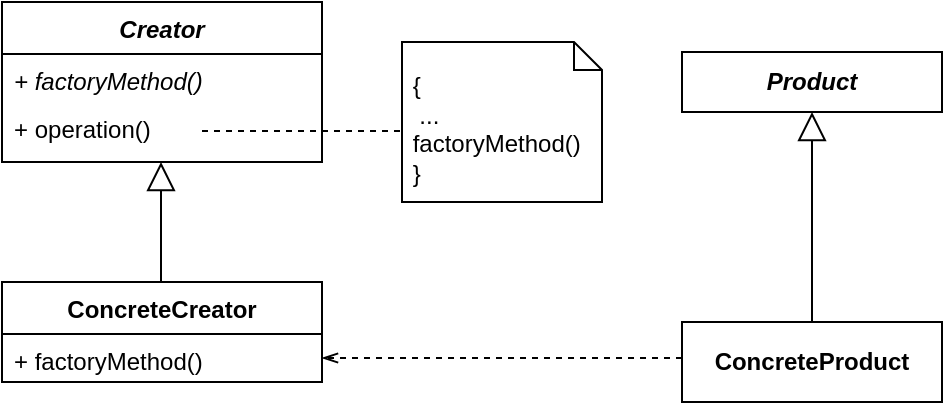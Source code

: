 <mxfile version="12.4.2" type="device" pages="1"><diagram id="1-tP55eEHLwgXrHrgmTi" name="Page-1"><mxGraphModel dx="1422" dy="769" grid="1" gridSize="10" guides="1" tooltips="1" connect="1" arrows="1" fold="1" page="1" pageScale="1" pageWidth="827" pageHeight="1169" math="0" shadow="0"><root><mxCell id="0"/><mxCell id="1" parent="0"/><mxCell id="AX5PEbP-eGR-RkNelQRe-11" value="Creator" style="swimlane;fontStyle=3;align=center;verticalAlign=top;childLayout=stackLayout;horizontal=1;startSize=26;horizontalStack=0;resizeParent=1;resizeParentMax=0;resizeLast=0;collapsible=1;marginBottom=0;" parent="1" vertex="1"><mxGeometry x="40" y="120" width="160" height="80" as="geometry"/></mxCell><mxCell id="AX5PEbP-eGR-RkNelQRe-12" value="+ factoryMethod()&#xA;" style="text;strokeColor=none;fillColor=none;align=left;verticalAlign=top;spacingLeft=4;spacingRight=4;overflow=hidden;rotatable=0;points=[[0,0.5],[1,0.5]];portConstraint=eastwest;fontStyle=2" parent="AX5PEbP-eGR-RkNelQRe-11" vertex="1"><mxGeometry y="26" width="160" height="24" as="geometry"/></mxCell><mxCell id="AX5PEbP-eGR-RkNelQRe-39" value="" style="endArrow=none;dashed=1;html=1;" parent="AX5PEbP-eGR-RkNelQRe-11" edge="1"><mxGeometry width="50" height="50" relative="1" as="geometry"><mxPoint x="100" y="64.5" as="sourcePoint"/><mxPoint x="200" y="64.5" as="targetPoint"/></mxGeometry></mxCell><mxCell id="_qmnuAGC6pc0ymlyYVWd-1" value="+ operation()&#xA;" style="text;strokeColor=none;fillColor=none;align=left;verticalAlign=top;spacingLeft=4;spacingRight=4;overflow=hidden;rotatable=0;points=[[0,0.5],[1,0.5]];portConstraint=eastwest;fontStyle=0" vertex="1" parent="AX5PEbP-eGR-RkNelQRe-11"><mxGeometry y="50" width="160" height="30" as="geometry"/></mxCell><mxCell id="AX5PEbP-eGR-RkNelQRe-13" value="ConcreteCreator" style="swimlane;fontStyle=1;align=center;verticalAlign=top;childLayout=stackLayout;horizontal=1;startSize=26;horizontalStack=0;resizeParent=1;resizeParentMax=0;resizeLast=0;collapsible=1;marginBottom=0;" parent="1" vertex="1"><mxGeometry x="40" y="260" width="160" height="50" as="geometry"/></mxCell><mxCell id="AX5PEbP-eGR-RkNelQRe-14" value="+ factoryMethod()" style="text;strokeColor=none;fillColor=none;align=left;verticalAlign=top;spacingLeft=4;spacingRight=4;overflow=hidden;rotatable=0;points=[[0,0.5],[1,0.5]];portConstraint=eastwest;" parent="AX5PEbP-eGR-RkNelQRe-13" vertex="1"><mxGeometry y="26" width="160" height="24" as="geometry"/></mxCell><mxCell id="AX5PEbP-eGR-RkNelQRe-16" value="&lt;b&gt;ConcreteProduct&lt;/b&gt;" style="rounded=0;whiteSpace=wrap;html=1;" parent="1" vertex="1"><mxGeometry x="380" y="280" width="130" height="40" as="geometry"/></mxCell><mxCell id="AX5PEbP-eGR-RkNelQRe-30" value="" style="endArrow=block;endFill=0;endSize=12;html=1;entryX=0.5;entryY=1;entryDx=0;entryDy=0;exitX=0.5;exitY=0;exitDx=0;exitDy=0;" parent="1" edge="1"><mxGeometry width="160" relative="1" as="geometry"><mxPoint x="119.5" y="260" as="sourcePoint"/><mxPoint x="119.5" y="200" as="targetPoint"/></mxGeometry></mxCell><mxCell id="AX5PEbP-eGR-RkNelQRe-38" value="&lt;div&gt;&amp;nbsp;&lt;/div&gt;&lt;div&gt;&amp;nbsp;{&lt;/div&gt;&lt;div&gt;&amp;nbsp; ...&lt;/div&gt;&lt;div&gt;&amp;nbsp;factoryMethod()&lt;/div&gt;&lt;div&gt;&amp;nbsp;}&lt;br&gt;&lt;/div&gt;" style="shape=note;whiteSpace=wrap;html=1;size=14;verticalAlign=top;align=left;spacingTop=-6;" parent="1" vertex="1"><mxGeometry x="240" y="140" width="100" height="80" as="geometry"/></mxCell><mxCell id="_qmnuAGC6pc0ymlyYVWd-2" value="&lt;i&gt;&lt;b&gt;Product&lt;/b&gt;&lt;/i&gt;" style="rounded=0;whiteSpace=wrap;html=1;" vertex="1" parent="1"><mxGeometry x="380" y="145" width="130" height="30" as="geometry"/></mxCell><mxCell id="_qmnuAGC6pc0ymlyYVWd-3" value="" style="endArrow=block;endFill=0;endSize=12;html=1;entryX=0.5;entryY=1;entryDx=0;entryDy=0;exitX=0.5;exitY=0;exitDx=0;exitDy=0;" edge="1" parent="1" source="AX5PEbP-eGR-RkNelQRe-16" target="_qmnuAGC6pc0ymlyYVWd-2"><mxGeometry width="160" relative="1" as="geometry"><mxPoint x="444.5" y="270" as="sourcePoint"/><mxPoint x="444.5" y="210" as="targetPoint"/></mxGeometry></mxCell><mxCell id="_qmnuAGC6pc0ymlyYVWd-4" value="" style="endArrow=openThin;html=1;entryX=1;entryY=0.5;entryDx=0;entryDy=0;dashed=1;endFill=0;" edge="1" parent="1" target="AX5PEbP-eGR-RkNelQRe-14"><mxGeometry width="50" height="50" relative="1" as="geometry"><mxPoint x="380" y="298" as="sourcePoint"/><mxPoint x="220" y="298" as="targetPoint"/></mxGeometry></mxCell></root></mxGraphModel></diagram></mxfile>